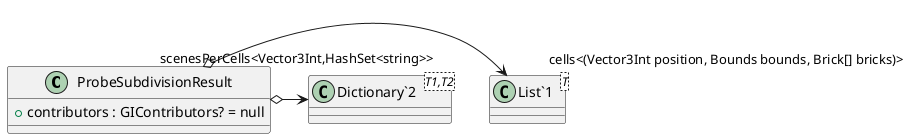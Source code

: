 @startuml
class ProbeSubdivisionResult {
    + contributors : GIContributors? = null
}
class "List`1"<T> {
}
class "Dictionary`2"<T1,T2> {
}
ProbeSubdivisionResult o-> "cells<(Vector3Int position, Bounds bounds, Brick[] bricks)>" "List`1"
ProbeSubdivisionResult o-> "scenesPerCells<Vector3Int,HashSet<string>>" "Dictionary`2"
@enduml
